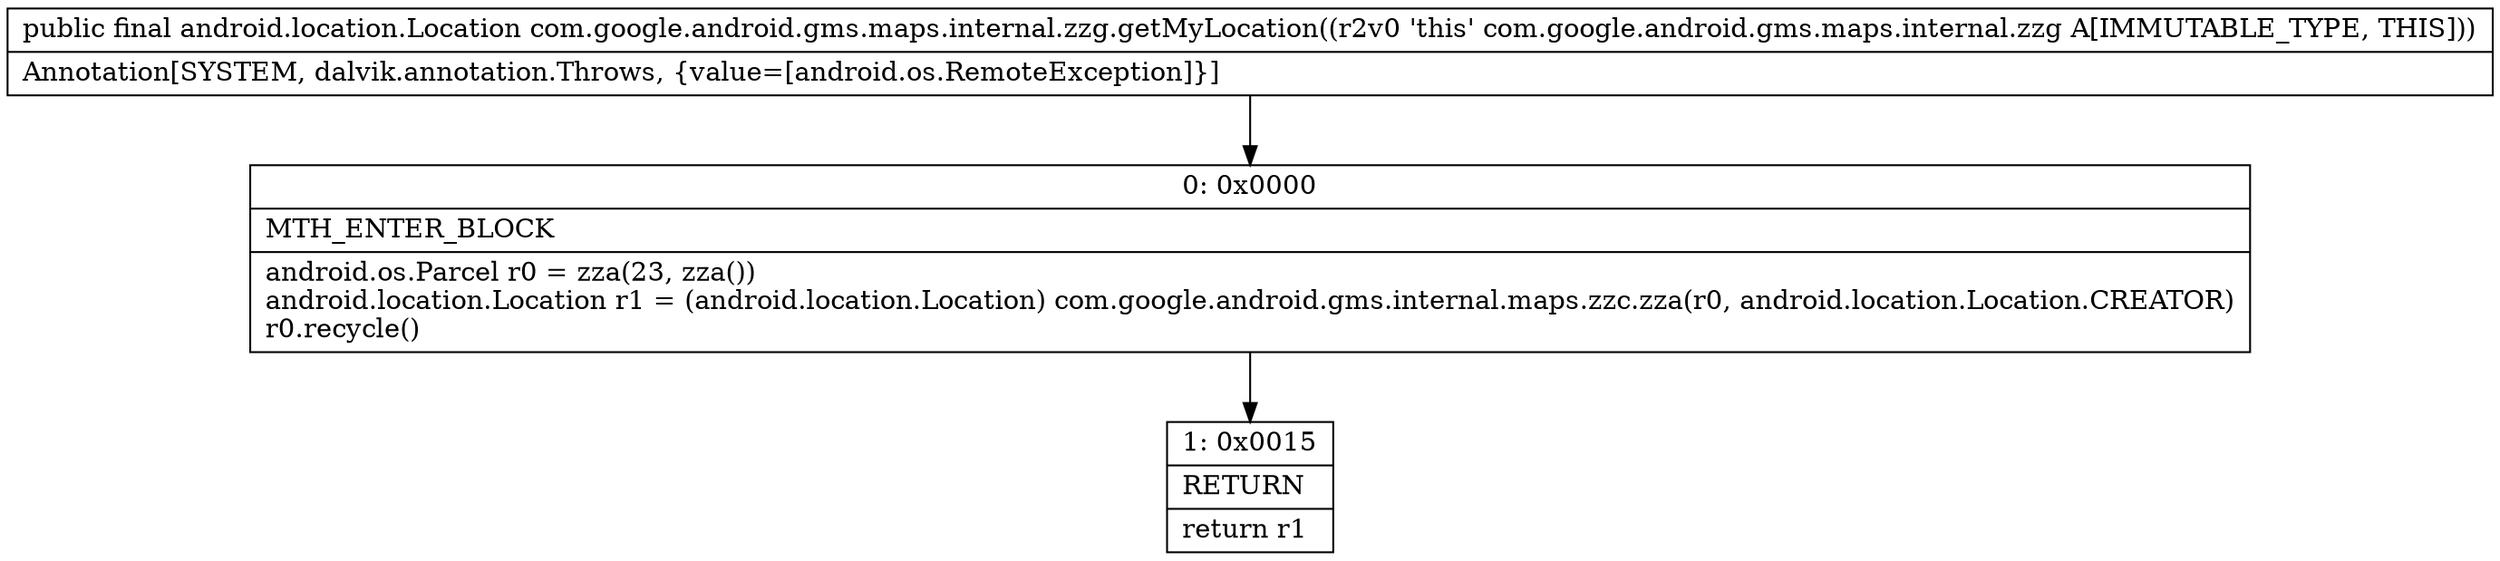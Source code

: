 digraph "CFG forcom.google.android.gms.maps.internal.zzg.getMyLocation()Landroid\/location\/Location;" {
Node_0 [shape=record,label="{0\:\ 0x0000|MTH_ENTER_BLOCK\l|android.os.Parcel r0 = zza(23, zza())\landroid.location.Location r1 = (android.location.Location) com.google.android.gms.internal.maps.zzc.zza(r0, android.location.Location.CREATOR)\lr0.recycle()\l}"];
Node_1 [shape=record,label="{1\:\ 0x0015|RETURN\l|return r1\l}"];
MethodNode[shape=record,label="{public final android.location.Location com.google.android.gms.maps.internal.zzg.getMyLocation((r2v0 'this' com.google.android.gms.maps.internal.zzg A[IMMUTABLE_TYPE, THIS]))  | Annotation[SYSTEM, dalvik.annotation.Throws, \{value=[android.os.RemoteException]\}]\l}"];
MethodNode -> Node_0;
Node_0 -> Node_1;
}

